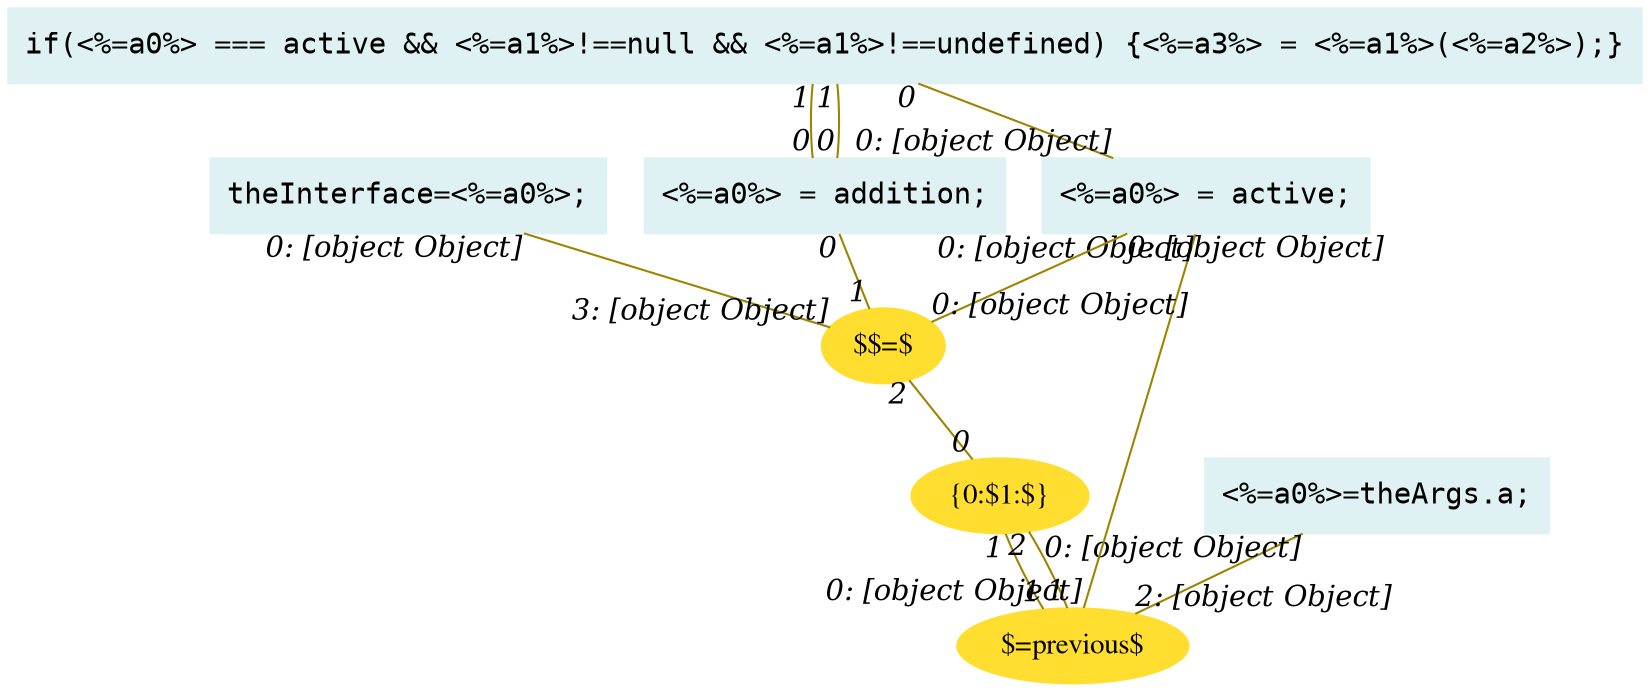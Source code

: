 digraph g{node_8086 [shape="ellipse", style="filled", color="#ffde2f", fontname="Times", label="$=previous$" ]
node_8106 [shape="ellipse", style="filled", color="#ffde2f", fontname="Times", label="{0:$1:$}" ]
node_8107 [shape="ellipse", style="filled", color="#ffde2f", fontname="Times", label="$$=$" ]
node_8132 [shape="box", style="filled", color="#dff1f2", fontname="Courier", label="<%=a0%>=theArgs.a;
" ]
node_8134 [shape="box", style="filled", color="#dff1f2", fontname="Courier", label="theInterface=<%=a0%>;
" ]
node_8143 [shape="box", style="filled", color="#dff1f2", fontname="Courier", label="<%=a0%> = active;
" ]
node_8149 [shape="box", style="filled", color="#dff1f2", fontname="Courier", label="<%=a0%> = addition;
" ]
node_8151 [shape="box", style="filled", color="#dff1f2", fontname="Courier", label="if(<%=a0%> === active && <%=a1%>!==null && <%=a1%>!==undefined) {<%=a3%> = <%=a1%>(<%=a2%>);}
" ]
node_8107 -> node_8106 [dir=none, arrowHead=none, fontname="Times-Italic", arrowsize=1, color="#9d8400", label="",  headlabel="0", taillabel="2" ]
node_8132 -> node_8086 [dir=none, arrowHead=none, fontname="Times-Italic", arrowsize=1, color="#9d8400", label="",  headlabel="2: [object Object]", taillabel="0: [object Object]" ]
node_8143 -> node_8086 [dir=none, arrowHead=none, fontname="Times-Italic", arrowsize=1, color="#9d8400", label="",  headlabel="0: [object Object]", taillabel="0: [object Object]" ]
node_8106 -> node_8086 [dir=none, arrowHead=none, fontname="Times-Italic", arrowsize=1, color="#9d8400", label="",  headlabel="1", taillabel="1" ]
node_8106 -> node_8086 [dir=none, arrowHead=none, fontname="Times-Italic", arrowsize=1, color="#9d8400", label="",  headlabel="1", taillabel="2" ]
node_8143 -> node_8107 [dir=none, arrowHead=none, fontname="Times-Italic", arrowsize=1, color="#9d8400", label="",  headlabel="0: [object Object]", taillabel="0: [object Object]" ]
node_8134 -> node_8107 [dir=none, arrowHead=none, fontname="Times-Italic", arrowsize=1, color="#9d8400", label="",  headlabel="3: [object Object]", taillabel="0: [object Object]" ]
node_8149 -> node_8107 [dir=none, arrowHead=none, fontname="Times-Italic", arrowsize=1, color="#9d8400", label="",  headlabel="1", taillabel="0" ]
node_8151 -> node_8143 [dir=none, arrowHead=none, fontname="Times-Italic", arrowsize=1, color="#9d8400", label="",  headlabel="0: [object Object]", taillabel="0" ]
node_8151 -> node_8149 [dir=none, arrowHead=none, fontname="Times-Italic", arrowsize=1, color="#9d8400", label="",  headlabel="0", taillabel="1" ]
node_8151 -> node_8149 [dir=none, arrowHead=none, fontname="Times-Italic", arrowsize=1, color="#9d8400", label="",  headlabel="0", taillabel="1" ]
}